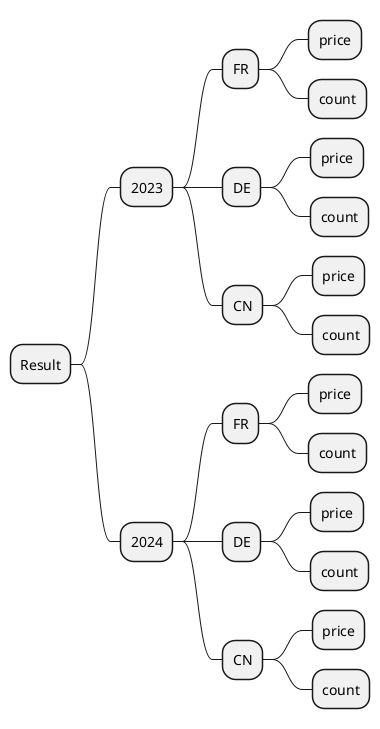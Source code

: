 @startmindmap
left to right direction

* Result
** 2023
*** FR
**** price
**** count
*** DE
**** price
**** count
*** CN
**** price
**** count
** 2024
*** FR
**** price
**** count
*** DE
**** price
**** count
*** CN
**** price
**** count
@endmindmap